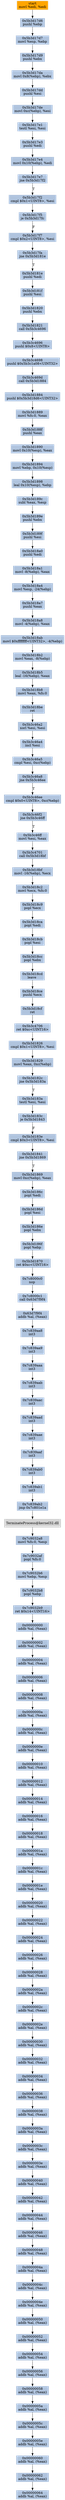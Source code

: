 digraph G {
node[shape=rectangle,style=filled,fillcolor=lightsteelblue,color=lightsteelblue]
bgcolor="transparent"
a0x5b3d17d4movl_edi_edi[label="start\nmovl %edi, %edi",color="lightgrey",fillcolor="orange"];
a0x5b3d17d6pushl_ebp[label="0x5b3d17d6\npushl %ebp"];
a0x5b3d17d7movl_esp_ebp[label="0x5b3d17d7\nmovl %esp, %ebp"];
a0x5b3d17d9pushl_ebx[label="0x5b3d17d9\npushl %ebx"];
a0x5b3d17damovl_0x8ebp__ebx[label="0x5b3d17da\nmovl 0x8(%ebp), %ebx"];
a0x5b3d17ddpushl_esi[label="0x5b3d17dd\npushl %esi"];
a0x5b3d17demovl_0xcebp__esi[label="0x5b3d17de\nmovl 0xc(%ebp), %esi"];
a0x5b3d17e1testl_esi_esi[label="0x5b3d17e1\ntestl %esi, %esi"];
a0x5b3d17e3pushl_edi[label="0x5b3d17e3\npushl %edi"];
a0x5b3d17e4movl_0x10ebp__edi[label="0x5b3d17e4\nmovl 0x10(%ebp), %edi"];
a0x5b3d17e7jne_0x5b3d17f2[label="0x5b3d17e7\njne 0x5b3d17f2"];
a0x5b3d17f2cmpl_0x1UINT8_esi[label="0x5b3d17f2\ncmpl $0x1<UINT8>, %esi"];
a0x5b3d17f5je_0x5b3d17fc[label="0x5b3d17f5\nje 0x5b3d17fc"];
a0x5b3d17f7cmpl_0x2UINT8_esi[label="0x5b3d17f7\ncmpl $0x2<UINT8>, %esi"];
a0x5b3d17fajne_0x5b3d181e[label="0x5b3d17fa\njne 0x5b3d181e"];
a0x5b3d181epushl_edi[label="0x5b3d181e\npushl %edi"];
a0x5b3d181fpushl_esi[label="0x5b3d181f\npushl %esi"];
a0x5b3d1820pushl_ebx[label="0x5b3d1820\npushl %ebx"];
a0x5b3d1821call_0x5b3c4696[label="0x5b3d1821\ncall 0x5b3c4696"];
a0x5b3c4696pushl_0x8UINT8[label="0x5b3c4696\npushl $0x8<UINT8>"];
a0x5b3c4698pushl_0x5b3c1a08UINT32[label="0x5b3c4698\npushl $0x5b3c1a08<UINT32>"];
a0x5b3c469dcall_0x5b3d1884[label="0x5b3c469d\ncall 0x5b3d1884"];
a0x5b3d1884pushl_0x5b3d18d6UINT32[label="0x5b3d1884\npushl $0x5b3d18d6<UINT32>"];
a0x5b3d1889movl_fs_0_eax[label="0x5b3d1889\nmovl %fs:0, %eax"];
a0x5b3d188fpushl_eax[label="0x5b3d188f\npushl %eax"];
a0x5b3d1890movl_0x10esp__eax[label="0x5b3d1890\nmovl 0x10(%esp), %eax"];
a0x5b3d1894movl_ebp_0x10esp_[label="0x5b3d1894\nmovl %ebp, 0x10(%esp)"];
a0x5b3d1898leal_0x10esp__ebp[label="0x5b3d1898\nleal 0x10(%esp), %ebp"];
a0x5b3d189csubl_eax_esp[label="0x5b3d189c\nsubl %eax, %esp"];
a0x5b3d189epushl_ebx[label="0x5b3d189e\npushl %ebx"];
a0x5b3d189fpushl_esi[label="0x5b3d189f\npushl %esi"];
a0x5b3d18a0pushl_edi[label="0x5b3d18a0\npushl %edi"];
a0x5b3d18a1movl__8ebp__eax[label="0x5b3d18a1\nmovl -8(%ebp), %eax"];
a0x5b3d18a4movl_esp__24ebp_[label="0x5b3d18a4\nmovl %esp, -24(%ebp)"];
a0x5b3d18a7pushl_eax[label="0x5b3d18a7\npushl %eax"];
a0x5b3d18a8movl__4ebp__eax[label="0x5b3d18a8\nmovl -4(%ebp), %eax"];
a0x5b3d18abmovl_0xffffffffUINT32__4ebp_[label="0x5b3d18ab\nmovl $0xffffffff<UINT32>, -4(%ebp)"];
a0x5b3d18b2movl_eax__8ebp_[label="0x5b3d18b2\nmovl %eax, -8(%ebp)"];
a0x5b3d18b5leal__16ebp__eax[label="0x5b3d18b5\nleal -16(%ebp), %eax"];
a0x5b3d18b8movl_eax_fs_0[label="0x5b3d18b8\nmovl %eax, %fs:0"];
a0x5b3d18beret[label="0x5b3d18be\nret"];
a0x5b3c46a2xorl_esi_esi[label="0x5b3c46a2\nxorl %esi, %esi"];
a0x5b3c46a4incl_esi[label="0x5b3c46a4\nincl %esi"];
a0x5b3c46a5cmpl_esi_0xcebp_[label="0x5b3c46a5\ncmpl %esi, 0xc(%ebp)"];
a0x5b3c46a8jne_0x5b3c46ee[label="0x5b3c46a8\njne 0x5b3c46ee"];
a0x5b3c46eecmpl_0x0UINT8_0xcebp_[label="0x5b3c46ee\ncmpl $0x0<UINT8>, 0xc(%ebp)"];
a0x5b3c46f2jne_0x5b3c46ff[label="0x5b3c46f2\njne 0x5b3c46ff"];
a0x5b3c46ffmovl_esi_eax[label="0x5b3c46ff\nmovl %esi, %eax"];
a0x5b3c4701call_0x5b3d18bf[label="0x5b3c4701\ncall 0x5b3d18bf"];
a0x5b3d18bfmovl__16ebp__ecx[label="0x5b3d18bf\nmovl -16(%ebp), %ecx"];
a0x5b3d18c2movl_ecx_fs_0[label="0x5b3d18c2\nmovl %ecx, %fs:0"];
a0x5b3d18c9popl_ecx[label="0x5b3d18c9\npopl %ecx"];
a0x5b3d18capopl_edi[label="0x5b3d18ca\npopl %edi"];
a0x5b3d18cbpopl_esi[label="0x5b3d18cb\npopl %esi"];
a0x5b3d18ccpopl_ebx[label="0x5b3d18cc\npopl %ebx"];
a0x5b3d18cdleave_[label="0x5b3d18cd\nleave "];
a0x5b3d18cepushl_ecx[label="0x5b3d18ce\npushl %ecx"];
a0x5b3d18cfret[label="0x5b3d18cf\nret"];
a0x5b3c4706ret_0xcUINT16[label="0x5b3c4706\nret $0xc<UINT16>"];
a0x5b3d1826cmpl_0x1UINT8_esi[label="0x5b3d1826\ncmpl $0x1<UINT8>, %esi"];
a0x5b3d1829movl_eax_0xcebp_[label="0x5b3d1829\nmovl %eax, 0xc(%ebp)"];
a0x5b3d182cjne_0x5b3d183a[label="0x5b3d182c\njne 0x5b3d183a"];
a0x5b3d183atestl_esi_esi[label="0x5b3d183a\ntestl %esi, %esi"];
a0x5b3d183cje_0x5b3d1843[label="0x5b3d183c\nje 0x5b3d1843"];
a0x5b3d183ecmpl_0x3UINT8_esi[label="0x5b3d183e\ncmpl $0x3<UINT8>, %esi"];
a0x5b3d1841jne_0x5b3d1869[label="0x5b3d1841\njne 0x5b3d1869"];
a0x5b3d1869movl_0xcebp__eax[label="0x5b3d1869\nmovl 0xc(%ebp), %eax"];
a0x5b3d186cpopl_edi[label="0x5b3d186c\npopl %edi"];
a0x5b3d186dpopl_esi[label="0x5b3d186d\npopl %esi"];
a0x5b3d186epopl_ebx[label="0x5b3d186e\npopl %ebx"];
a0x5b3d186fpopl_ebp[label="0x5b3d186f\npopl %ebp"];
a0x5b3d1870ret_0xcUINT16[label="0x5b3d1870\nret $0xc<UINT16>"];
a0x7c8000c0nop_[label="0x7c8000c0\nnop "];
a0x7c8000c1call_0x63d7f9f4[label="0x7c8000c1\ncall 0x63d7f9f4"];
a0x63d7f9f4addb_al_eax_[label="0x63d7f9f4\naddb %al, (%eax)"];
a0x7c839aa8int3_[label="0x7c839aa8\nint3 "];
a0x7c839aa9int3_[label="0x7c839aa9\nint3 "];
a0x7c839aaaint3_[label="0x7c839aaa\nint3 "];
a0x7c839aabint3_[label="0x7c839aab\nint3 "];
a0x7c839aacint3_[label="0x7c839aac\nint3 "];
a0x7c839aadint3_[label="0x7c839aad\nint3 "];
a0x7c839aaeint3_[label="0x7c839aae\nint3 "];
a0x7c839aafint3_[label="0x7c839aaf\nint3 "];
a0x7c839ab0int3_[label="0x7c839ab0\nint3 "];
a0x7c839ab1int3_[label="0x7c839ab1\nint3 "];
a0x7c839ab2jmp_0x7c801e1a[label="0x7c839ab2\njmp 0x7c801e1a"];
TerminateProcess_kernel32_dll[label="TerminateProcess@kernel32.dll",color="lightgrey",fillcolor="lightgrey"];
a0x7c9032a8movl_fs_0_esp[label="0x7c9032a8\nmovl %fs:0, %esp"];
a0x7c9032afpopl_fs_0[label="0x7c9032af\npopl %fs:0"];
a0x7c9032b6movl_ebp_esp[label="0x7c9032b6\nmovl %ebp, %esp"];
a0x7c9032b8popl_ebp[label="0x7c9032b8\npopl %ebp"];
a0x7c9032b9ret_0x14UINT16[label="0x7c9032b9\nret $0x14<UINT16>"];
a0x00000000addb_al_eax_[label="0x00000000\naddb %al, (%eax)"];
a0x00000002addb_al_eax_[label="0x00000002\naddb %al, (%eax)"];
a0x00000004addb_al_eax_[label="0x00000004\naddb %al, (%eax)"];
a0x00000006addb_al_eax_[label="0x00000006\naddb %al, (%eax)"];
a0x00000008addb_al_eax_[label="0x00000008\naddb %al, (%eax)"];
a0x0000000aaddb_al_eax_[label="0x0000000a\naddb %al, (%eax)"];
a0x0000000caddb_al_eax_[label="0x0000000c\naddb %al, (%eax)"];
a0x0000000eaddb_al_eax_[label="0x0000000e\naddb %al, (%eax)"];
a0x00000010addb_al_eax_[label="0x00000010\naddb %al, (%eax)"];
a0x00000012addb_al_eax_[label="0x00000012\naddb %al, (%eax)"];
a0x00000014addb_al_eax_[label="0x00000014\naddb %al, (%eax)"];
a0x00000016addb_al_eax_[label="0x00000016\naddb %al, (%eax)"];
a0x00000018addb_al_eax_[label="0x00000018\naddb %al, (%eax)"];
a0x0000001aaddb_al_eax_[label="0x0000001a\naddb %al, (%eax)"];
a0x0000001caddb_al_eax_[label="0x0000001c\naddb %al, (%eax)"];
a0x0000001eaddb_al_eax_[label="0x0000001e\naddb %al, (%eax)"];
a0x00000020addb_al_eax_[label="0x00000020\naddb %al, (%eax)"];
a0x00000022addb_al_eax_[label="0x00000022\naddb %al, (%eax)"];
a0x00000024addb_al_eax_[label="0x00000024\naddb %al, (%eax)"];
a0x00000026addb_al_eax_[label="0x00000026\naddb %al, (%eax)"];
a0x00000028addb_al_eax_[label="0x00000028\naddb %al, (%eax)"];
a0x0000002aaddb_al_eax_[label="0x0000002a\naddb %al, (%eax)"];
a0x0000002caddb_al_eax_[label="0x0000002c\naddb %al, (%eax)"];
a0x0000002eaddb_al_eax_[label="0x0000002e\naddb %al, (%eax)"];
a0x00000030addb_al_eax_[label="0x00000030\naddb %al, (%eax)"];
a0x00000032addb_al_eax_[label="0x00000032\naddb %al, (%eax)"];
a0x00000034addb_al_eax_[label="0x00000034\naddb %al, (%eax)"];
a0x00000036addb_al_eax_[label="0x00000036\naddb %al, (%eax)"];
a0x00000038addb_al_eax_[label="0x00000038\naddb %al, (%eax)"];
a0x0000003aaddb_al_eax_[label="0x0000003a\naddb %al, (%eax)"];
a0x0000003caddb_al_eax_[label="0x0000003c\naddb %al, (%eax)"];
a0x0000003eaddb_al_eax_[label="0x0000003e\naddb %al, (%eax)"];
a0x00000040addb_al_eax_[label="0x00000040\naddb %al, (%eax)"];
a0x00000042addb_al_eax_[label="0x00000042\naddb %al, (%eax)"];
a0x00000044addb_al_eax_[label="0x00000044\naddb %al, (%eax)"];
a0x00000046addb_al_eax_[label="0x00000046\naddb %al, (%eax)"];
a0x00000048addb_al_eax_[label="0x00000048\naddb %al, (%eax)"];
a0x0000004aaddb_al_eax_[label="0x0000004a\naddb %al, (%eax)"];
a0x0000004caddb_al_eax_[label="0x0000004c\naddb %al, (%eax)"];
a0x0000004eaddb_al_eax_[label="0x0000004e\naddb %al, (%eax)"];
a0x00000050addb_al_eax_[label="0x00000050\naddb %al, (%eax)"];
a0x00000052addb_al_eax_[label="0x00000052\naddb %al, (%eax)"];
a0x00000054addb_al_eax_[label="0x00000054\naddb %al, (%eax)"];
a0x00000056addb_al_eax_[label="0x00000056\naddb %al, (%eax)"];
a0x00000058addb_al_eax_[label="0x00000058\naddb %al, (%eax)"];
a0x0000005aaddb_al_eax_[label="0x0000005a\naddb %al, (%eax)"];
a0x0000005caddb_al_eax_[label="0x0000005c\naddb %al, (%eax)"];
a0x0000005eaddb_al_eax_[label="0x0000005e\naddb %al, (%eax)"];
a0x00000060addb_al_eax_[label="0x00000060\naddb %al, (%eax)"];
a0x00000062addb_al_eax_[label="0x00000062\naddb %al, (%eax)"];
a0x00000064addb_al_eax_[label="0x00000064\naddb %al, (%eax)"];
a0x5b3d17d4movl_edi_edi -> a0x5b3d17d6pushl_ebp [color="#000000"];
a0x5b3d17d6pushl_ebp -> a0x5b3d17d7movl_esp_ebp [color="#000000"];
a0x5b3d17d7movl_esp_ebp -> a0x5b3d17d9pushl_ebx [color="#000000"];
a0x5b3d17d9pushl_ebx -> a0x5b3d17damovl_0x8ebp__ebx [color="#000000"];
a0x5b3d17damovl_0x8ebp__ebx -> a0x5b3d17ddpushl_esi [color="#000000"];
a0x5b3d17ddpushl_esi -> a0x5b3d17demovl_0xcebp__esi [color="#000000"];
a0x5b3d17demovl_0xcebp__esi -> a0x5b3d17e1testl_esi_esi [color="#000000"];
a0x5b3d17e1testl_esi_esi -> a0x5b3d17e3pushl_edi [color="#000000"];
a0x5b3d17e3pushl_edi -> a0x5b3d17e4movl_0x10ebp__edi [color="#000000"];
a0x5b3d17e4movl_0x10ebp__edi -> a0x5b3d17e7jne_0x5b3d17f2 [color="#000000"];
a0x5b3d17e7jne_0x5b3d17f2 -> a0x5b3d17f2cmpl_0x1UINT8_esi [color="#000000",label="T"];
a0x5b3d17f2cmpl_0x1UINT8_esi -> a0x5b3d17f5je_0x5b3d17fc [color="#000000"];
a0x5b3d17f5je_0x5b3d17fc -> a0x5b3d17f7cmpl_0x2UINT8_esi [color="#000000",label="F"];
a0x5b3d17f7cmpl_0x2UINT8_esi -> a0x5b3d17fajne_0x5b3d181e [color="#000000"];
a0x5b3d17fajne_0x5b3d181e -> a0x5b3d181epushl_edi [color="#000000",label="T"];
a0x5b3d181epushl_edi -> a0x5b3d181fpushl_esi [color="#000000"];
a0x5b3d181fpushl_esi -> a0x5b3d1820pushl_ebx [color="#000000"];
a0x5b3d1820pushl_ebx -> a0x5b3d1821call_0x5b3c4696 [color="#000000"];
a0x5b3d1821call_0x5b3c4696 -> a0x5b3c4696pushl_0x8UINT8 [color="#000000"];
a0x5b3c4696pushl_0x8UINT8 -> a0x5b3c4698pushl_0x5b3c1a08UINT32 [color="#000000"];
a0x5b3c4698pushl_0x5b3c1a08UINT32 -> a0x5b3c469dcall_0x5b3d1884 [color="#000000"];
a0x5b3c469dcall_0x5b3d1884 -> a0x5b3d1884pushl_0x5b3d18d6UINT32 [color="#000000"];
a0x5b3d1884pushl_0x5b3d18d6UINT32 -> a0x5b3d1889movl_fs_0_eax [color="#000000"];
a0x5b3d1889movl_fs_0_eax -> a0x5b3d188fpushl_eax [color="#000000"];
a0x5b3d188fpushl_eax -> a0x5b3d1890movl_0x10esp__eax [color="#000000"];
a0x5b3d1890movl_0x10esp__eax -> a0x5b3d1894movl_ebp_0x10esp_ [color="#000000"];
a0x5b3d1894movl_ebp_0x10esp_ -> a0x5b3d1898leal_0x10esp__ebp [color="#000000"];
a0x5b3d1898leal_0x10esp__ebp -> a0x5b3d189csubl_eax_esp [color="#000000"];
a0x5b3d189csubl_eax_esp -> a0x5b3d189epushl_ebx [color="#000000"];
a0x5b3d189epushl_ebx -> a0x5b3d189fpushl_esi [color="#000000"];
a0x5b3d189fpushl_esi -> a0x5b3d18a0pushl_edi [color="#000000"];
a0x5b3d18a0pushl_edi -> a0x5b3d18a1movl__8ebp__eax [color="#000000"];
a0x5b3d18a1movl__8ebp__eax -> a0x5b3d18a4movl_esp__24ebp_ [color="#000000"];
a0x5b3d18a4movl_esp__24ebp_ -> a0x5b3d18a7pushl_eax [color="#000000"];
a0x5b3d18a7pushl_eax -> a0x5b3d18a8movl__4ebp__eax [color="#000000"];
a0x5b3d18a8movl__4ebp__eax -> a0x5b3d18abmovl_0xffffffffUINT32__4ebp_ [color="#000000"];
a0x5b3d18abmovl_0xffffffffUINT32__4ebp_ -> a0x5b3d18b2movl_eax__8ebp_ [color="#000000"];
a0x5b3d18b2movl_eax__8ebp_ -> a0x5b3d18b5leal__16ebp__eax [color="#000000"];
a0x5b3d18b5leal__16ebp__eax -> a0x5b3d18b8movl_eax_fs_0 [color="#000000"];
a0x5b3d18b8movl_eax_fs_0 -> a0x5b3d18beret [color="#000000"];
a0x5b3d18beret -> a0x5b3c46a2xorl_esi_esi [color="#000000"];
a0x5b3c46a2xorl_esi_esi -> a0x5b3c46a4incl_esi [color="#000000"];
a0x5b3c46a4incl_esi -> a0x5b3c46a5cmpl_esi_0xcebp_ [color="#000000"];
a0x5b3c46a5cmpl_esi_0xcebp_ -> a0x5b3c46a8jne_0x5b3c46ee [color="#000000"];
a0x5b3c46a8jne_0x5b3c46ee -> a0x5b3c46eecmpl_0x0UINT8_0xcebp_ [color="#000000",label="T"];
a0x5b3c46eecmpl_0x0UINT8_0xcebp_ -> a0x5b3c46f2jne_0x5b3c46ff [color="#000000"];
a0x5b3c46f2jne_0x5b3c46ff -> a0x5b3c46ffmovl_esi_eax [color="#000000",label="T"];
a0x5b3c46ffmovl_esi_eax -> a0x5b3c4701call_0x5b3d18bf [color="#000000"];
a0x5b3c4701call_0x5b3d18bf -> a0x5b3d18bfmovl__16ebp__ecx [color="#000000"];
a0x5b3d18bfmovl__16ebp__ecx -> a0x5b3d18c2movl_ecx_fs_0 [color="#000000"];
a0x5b3d18c2movl_ecx_fs_0 -> a0x5b3d18c9popl_ecx [color="#000000"];
a0x5b3d18c9popl_ecx -> a0x5b3d18capopl_edi [color="#000000"];
a0x5b3d18capopl_edi -> a0x5b3d18cbpopl_esi [color="#000000"];
a0x5b3d18cbpopl_esi -> a0x5b3d18ccpopl_ebx [color="#000000"];
a0x5b3d18ccpopl_ebx -> a0x5b3d18cdleave_ [color="#000000"];
a0x5b3d18cdleave_ -> a0x5b3d18cepushl_ecx [color="#000000"];
a0x5b3d18cepushl_ecx -> a0x5b3d18cfret [color="#000000"];
a0x5b3d18cfret -> a0x5b3c4706ret_0xcUINT16 [color="#000000"];
a0x5b3c4706ret_0xcUINT16 -> a0x5b3d1826cmpl_0x1UINT8_esi [color="#000000"];
a0x5b3d1826cmpl_0x1UINT8_esi -> a0x5b3d1829movl_eax_0xcebp_ [color="#000000"];
a0x5b3d1829movl_eax_0xcebp_ -> a0x5b3d182cjne_0x5b3d183a [color="#000000"];
a0x5b3d182cjne_0x5b3d183a -> a0x5b3d183atestl_esi_esi [color="#000000",label="T"];
a0x5b3d183atestl_esi_esi -> a0x5b3d183cje_0x5b3d1843 [color="#000000"];
a0x5b3d183cje_0x5b3d1843 -> a0x5b3d183ecmpl_0x3UINT8_esi [color="#000000",label="F"];
a0x5b3d183ecmpl_0x3UINT8_esi -> a0x5b3d1841jne_0x5b3d1869 [color="#000000"];
a0x5b3d1841jne_0x5b3d1869 -> a0x5b3d1869movl_0xcebp__eax [color="#000000",label="T"];
a0x5b3d1869movl_0xcebp__eax -> a0x5b3d186cpopl_edi [color="#000000"];
a0x5b3d186cpopl_edi -> a0x5b3d186dpopl_esi [color="#000000"];
a0x5b3d186dpopl_esi -> a0x5b3d186epopl_ebx [color="#000000"];
a0x5b3d186epopl_ebx -> a0x5b3d186fpopl_ebp [color="#000000"];
a0x5b3d186fpopl_ebp -> a0x5b3d1870ret_0xcUINT16 [color="#000000"];
a0x5b3d1870ret_0xcUINT16 -> a0x7c8000c0nop_ [color="#000000"];
a0x7c8000c0nop_ -> a0x7c8000c1call_0x63d7f9f4 [color="#000000"];
a0x7c8000c1call_0x63d7f9f4 -> a0x63d7f9f4addb_al_eax_ [color="#000000"];
a0x63d7f9f4addb_al_eax_ -> a0x7c839aa8int3_ [color="#000000"];
a0x7c839aa8int3_ -> a0x7c839aa9int3_ [color="#000000"];
a0x7c839aa9int3_ -> a0x7c839aaaint3_ [color="#000000"];
a0x7c839aaaint3_ -> a0x7c839aabint3_ [color="#000000"];
a0x7c839aabint3_ -> a0x7c839aacint3_ [color="#000000"];
a0x7c839aacint3_ -> a0x7c839aadint3_ [color="#000000"];
a0x7c839aadint3_ -> a0x7c839aaeint3_ [color="#000000"];
a0x7c839aaeint3_ -> a0x7c839aafint3_ [color="#000000"];
a0x7c839aafint3_ -> a0x7c839ab0int3_ [color="#000000"];
a0x7c839ab0int3_ -> a0x7c839ab1int3_ [color="#000000"];
a0x7c839ab1int3_ -> a0x7c839ab2jmp_0x7c801e1a [color="#000000"];
a0x7c839ab2jmp_0x7c801e1a -> TerminateProcess_kernel32_dll [color="#000000"];
TerminateProcess_kernel32_dll -> a0x7c9032a8movl_fs_0_esp [color="#000000"];
a0x7c9032a8movl_fs_0_esp -> a0x7c9032afpopl_fs_0 [color="#000000"];
a0x7c9032afpopl_fs_0 -> a0x7c9032b6movl_ebp_esp [color="#000000"];
a0x7c9032b6movl_ebp_esp -> a0x7c9032b8popl_ebp [color="#000000"];
a0x7c9032b8popl_ebp -> a0x7c9032b9ret_0x14UINT16 [color="#000000"];
a0x7c9032b9ret_0x14UINT16 -> a0x00000000addb_al_eax_ [color="#000000"];
a0x00000000addb_al_eax_ -> a0x00000002addb_al_eax_ [color="#000000"];
a0x00000002addb_al_eax_ -> a0x00000004addb_al_eax_ [color="#000000"];
a0x00000004addb_al_eax_ -> a0x00000006addb_al_eax_ [color="#000000"];
a0x00000006addb_al_eax_ -> a0x00000008addb_al_eax_ [color="#000000"];
a0x00000008addb_al_eax_ -> a0x0000000aaddb_al_eax_ [color="#000000"];
a0x0000000aaddb_al_eax_ -> a0x0000000caddb_al_eax_ [color="#000000"];
a0x0000000caddb_al_eax_ -> a0x0000000eaddb_al_eax_ [color="#000000"];
a0x0000000eaddb_al_eax_ -> a0x00000010addb_al_eax_ [color="#000000"];
a0x00000010addb_al_eax_ -> a0x00000012addb_al_eax_ [color="#000000"];
a0x00000012addb_al_eax_ -> a0x00000014addb_al_eax_ [color="#000000"];
a0x00000014addb_al_eax_ -> a0x00000016addb_al_eax_ [color="#000000"];
a0x00000016addb_al_eax_ -> a0x00000018addb_al_eax_ [color="#000000"];
a0x00000018addb_al_eax_ -> a0x0000001aaddb_al_eax_ [color="#000000"];
a0x0000001aaddb_al_eax_ -> a0x0000001caddb_al_eax_ [color="#000000"];
a0x0000001caddb_al_eax_ -> a0x0000001eaddb_al_eax_ [color="#000000"];
a0x0000001eaddb_al_eax_ -> a0x00000020addb_al_eax_ [color="#000000"];
a0x00000020addb_al_eax_ -> a0x00000022addb_al_eax_ [color="#000000"];
a0x00000022addb_al_eax_ -> a0x00000024addb_al_eax_ [color="#000000"];
a0x00000024addb_al_eax_ -> a0x00000026addb_al_eax_ [color="#000000"];
a0x00000026addb_al_eax_ -> a0x00000028addb_al_eax_ [color="#000000"];
a0x00000028addb_al_eax_ -> a0x0000002aaddb_al_eax_ [color="#000000"];
a0x0000002aaddb_al_eax_ -> a0x0000002caddb_al_eax_ [color="#000000"];
a0x0000002caddb_al_eax_ -> a0x0000002eaddb_al_eax_ [color="#000000"];
a0x0000002eaddb_al_eax_ -> a0x00000030addb_al_eax_ [color="#000000"];
a0x00000030addb_al_eax_ -> a0x00000032addb_al_eax_ [color="#000000"];
a0x00000032addb_al_eax_ -> a0x00000034addb_al_eax_ [color="#000000"];
a0x00000034addb_al_eax_ -> a0x00000036addb_al_eax_ [color="#000000"];
a0x00000036addb_al_eax_ -> a0x00000038addb_al_eax_ [color="#000000"];
a0x00000038addb_al_eax_ -> a0x0000003aaddb_al_eax_ [color="#000000"];
a0x0000003aaddb_al_eax_ -> a0x0000003caddb_al_eax_ [color="#000000"];
a0x0000003caddb_al_eax_ -> a0x0000003eaddb_al_eax_ [color="#000000"];
a0x0000003eaddb_al_eax_ -> a0x00000040addb_al_eax_ [color="#000000"];
a0x00000040addb_al_eax_ -> a0x00000042addb_al_eax_ [color="#000000"];
a0x00000042addb_al_eax_ -> a0x00000044addb_al_eax_ [color="#000000"];
a0x00000044addb_al_eax_ -> a0x00000046addb_al_eax_ [color="#000000"];
a0x00000046addb_al_eax_ -> a0x00000048addb_al_eax_ [color="#000000"];
a0x00000048addb_al_eax_ -> a0x0000004aaddb_al_eax_ [color="#000000"];
a0x0000004aaddb_al_eax_ -> a0x0000004caddb_al_eax_ [color="#000000"];
a0x0000004caddb_al_eax_ -> a0x0000004eaddb_al_eax_ [color="#000000"];
a0x0000004eaddb_al_eax_ -> a0x00000050addb_al_eax_ [color="#000000"];
a0x00000050addb_al_eax_ -> a0x00000052addb_al_eax_ [color="#000000"];
a0x00000052addb_al_eax_ -> a0x00000054addb_al_eax_ [color="#000000"];
a0x00000054addb_al_eax_ -> a0x00000056addb_al_eax_ [color="#000000"];
a0x00000056addb_al_eax_ -> a0x00000058addb_al_eax_ [color="#000000"];
a0x00000058addb_al_eax_ -> a0x0000005aaddb_al_eax_ [color="#000000"];
a0x0000005aaddb_al_eax_ -> a0x0000005caddb_al_eax_ [color="#000000"];
a0x0000005caddb_al_eax_ -> a0x0000005eaddb_al_eax_ [color="#000000"];
a0x0000005eaddb_al_eax_ -> a0x00000060addb_al_eax_ [color="#000000"];
a0x00000060addb_al_eax_ -> a0x00000062addb_al_eax_ [color="#000000"];
a0x00000062addb_al_eax_ -> a0x00000064addb_al_eax_ [color="#000000"];
}
